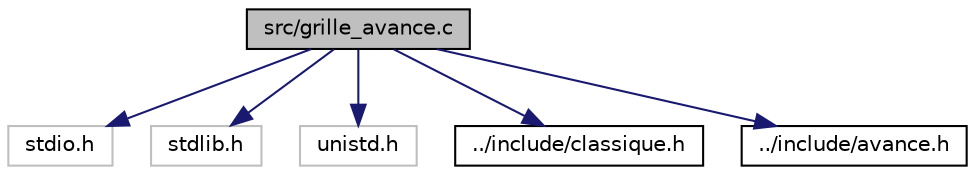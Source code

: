 digraph "src/grille_avance.c"
{
  edge [fontname="Helvetica",fontsize="10",labelfontname="Helvetica",labelfontsize="10"];
  node [fontname="Helvetica",fontsize="10",shape=record];
  Node1 [label="src/grille_avance.c",height=0.2,width=0.4,color="black", fillcolor="grey75", style="filled", fontcolor="black"];
  Node1 -> Node2 [color="midnightblue",fontsize="10",style="solid",fontname="Helvetica"];
  Node2 [label="stdio.h",height=0.2,width=0.4,color="grey75", fillcolor="white", style="filled"];
  Node1 -> Node3 [color="midnightblue",fontsize="10",style="solid",fontname="Helvetica"];
  Node3 [label="stdlib.h",height=0.2,width=0.4,color="grey75", fillcolor="white", style="filled"];
  Node1 -> Node4 [color="midnightblue",fontsize="10",style="solid",fontname="Helvetica"];
  Node4 [label="unistd.h",height=0.2,width=0.4,color="grey75", fillcolor="white", style="filled"];
  Node1 -> Node5 [color="midnightblue",fontsize="10",style="solid",fontname="Helvetica"];
  Node5 [label="../include/classique.h",height=0.2,width=0.4,color="black", fillcolor="white", style="filled",URL="$classique_8h.html",tooltip="Prototypes des fonctions du puissance 4 classique. "];
  Node1 -> Node6 [color="midnightblue",fontsize="10",style="solid",fontname="Helvetica"];
  Node6 [label="../include/avance.h",height=0.2,width=0.4,color="black", fillcolor="white", style="filled",URL="$avance_8h.html",tooltip="Prototypes des fonctions du puissance 4 avance utilisées. "];
}
